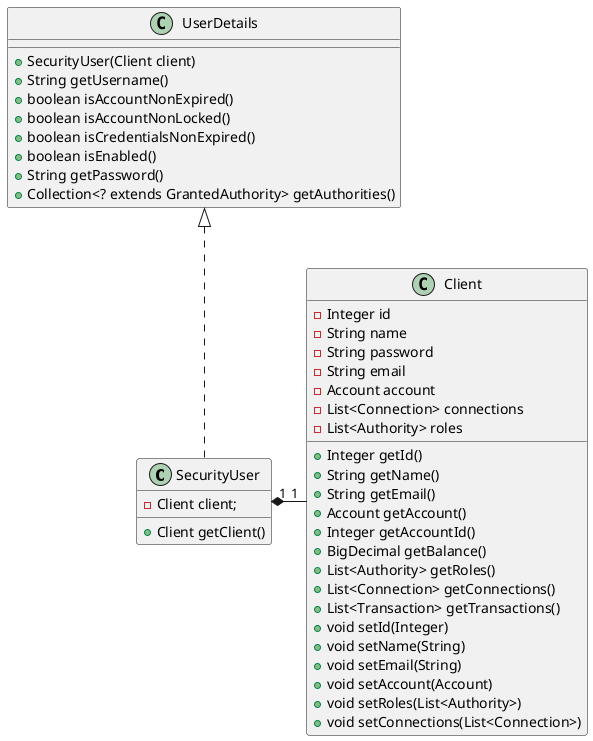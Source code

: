 @startuml
'https://plantuml.com/class-diagram

'abstract class AbstractList
'abstract AbstractCollection
'interface List
'interface Collection
'
'List <|-- AbstractList
'Collection <|-- AbstractCollection
'
'Collection <|- List
'AbstractCollection <|- AbstractList
'AbstractList <|-- ArrayList
'
'class ArrayList {
'Object[] elementData
'size()
'}
'
'enum TimeUnit {
'DAYS
'HOURS
'MINUTES
'}
class SecurityUser
{
    - Client client;
    + Client getClient()

}

class UserDetails
{
+ SecurityUser(Client client)
    + String getUsername()
    + boolean isAccountNonExpired()
    + boolean isAccountNonLocked()
    + boolean isCredentialsNonExpired()
    + boolean isEnabled()
    + String getPassword()
    + Collection<? extends GrantedAuthority> getAuthorities()
}

class Client
{
    - Integer id
    - String name
    - String password
    - String email
    - Account account
    - List<Connection> connections
    - List<Authority> roles

    + Integer getId()
    + String getName()
    + String getEmail()
    + Account getAccount()
    + Integer getAccountId()
    + BigDecimal getBalance()
    + List<Authority> getRoles()
    + List<Connection> getConnections()
    + List<Transaction> getTransactions()
    + void setId(Integer)
    + void setName(String)
    + void setEmail(String)
    + void setAccount(Account)
    + void setRoles(List<Authority>)
    + void setConnections(List<Connection>)
}

'SecurityUser ..|> UserDetails
UserDetails  <|.. SecurityUser
SecurityUser "1" *- "1" Client
@enduml